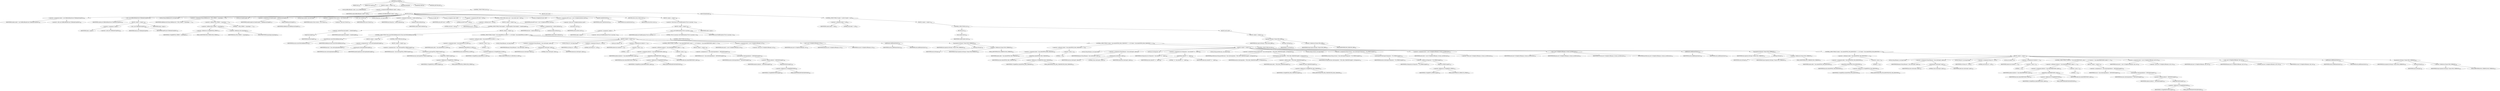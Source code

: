 digraph "parseRDiff" {  
"265" [label = <(METHOD,parseRDiff)<SUB>255</SUB>> ]
"31" [label = <(PARAM,this)<SUB>255</SUB>> ]
"266" [label = <(PARAM,File tmpFile)<SUB>255</SUB>> ]
"267" [label = <(BLOCK,&lt;empty&gt;,&lt;empty&gt;)<SUB>255</SUB>> ]
"25" [label = <(LOCAL,BufferedReader reader: java.io.BufferedReader)> ]
"268" [label = <(&lt;operator&gt;.assignment,BufferedReader reader = null)<SUB>257</SUB>> ]
"269" [label = <(IDENTIFIER,reader,BufferedReader reader = null)<SUB>257</SUB>> ]
"270" [label = <(LITERAL,null,BufferedReader reader = null)<SUB>257</SUB>> ]
"271" [label = <(CONTROL_STRUCTURE,try,try)<SUB>259</SUB>> ]
"272" [label = <(BLOCK,try,try)<SUB>259</SUB>> ]
"273" [label = <(&lt;operator&gt;.assignment,reader = new BufferedReader(new FileReader(tmpFile)))<SUB>260</SUB>> ]
"274" [label = <(IDENTIFIER,reader,reader = new BufferedReader(new FileReader(tmpFile)))<SUB>260</SUB>> ]
"275" [label = <(&lt;operator&gt;.alloc,new BufferedReader(new FileReader(tmpFile)))<SUB>260</SUB>> ]
"276" [label = <(&lt;init&gt;,new BufferedReader(new FileReader(tmpFile)))<SUB>260</SUB>> ]
"24" [label = <(IDENTIFIER,reader,new BufferedReader(new FileReader(tmpFile)))<SUB>260</SUB>> ]
"277" [label = <(BLOCK,&lt;empty&gt;,&lt;empty&gt;)<SUB>260</SUB>> ]
"278" [label = <(&lt;operator&gt;.assignment,&lt;empty&gt;)> ]
"279" [label = <(IDENTIFIER,$obj2,&lt;empty&gt;)> ]
"280" [label = <(&lt;operator&gt;.alloc,new FileReader(tmpFile))<SUB>260</SUB>> ]
"281" [label = <(&lt;init&gt;,new FileReader(tmpFile))<SUB>260</SUB>> ]
"282" [label = <(IDENTIFIER,$obj2,new FileReader(tmpFile))> ]
"283" [label = <(IDENTIFIER,tmpFile,new FileReader(tmpFile))<SUB>260</SUB>> ]
"284" [label = <(IDENTIFIER,$obj2,&lt;empty&gt;)> ]
"285" [label = <(LOCAL,String toBeRemoved: java.lang.String)> ]
"286" [label = <(&lt;operator&gt;.assignment,String toBeRemoved = FILE_STRING + mypackage + &quot;/&quot;)<SUB>276</SUB>> ]
"287" [label = <(IDENTIFIER,toBeRemoved,String toBeRemoved = FILE_STRING + mypackage + &quot;/&quot;)<SUB>276</SUB>> ]
"288" [label = <(&lt;operator&gt;.addition,FILE_STRING + mypackage + &quot;/&quot;)<SUB>276</SUB>> ]
"289" [label = <(&lt;operator&gt;.addition,FILE_STRING + mypackage)<SUB>276</SUB>> ]
"290" [label = <(&lt;operator&gt;.fieldAccess,CvsTagDiff.FILE_STRING)<SUB>276</SUB>> ]
"291" [label = <(IDENTIFIER,CvsTagDiff,FILE_STRING + mypackage)<SUB>276</SUB>> ]
"292" [label = <(FIELD_IDENTIFIER,FILE_STRING,FILE_STRING)<SUB>276</SUB>> ]
"293" [label = <(&lt;operator&gt;.fieldAccess,this.mypackage)<SUB>276</SUB>> ]
"294" [label = <(IDENTIFIER,this,FILE_STRING + mypackage)<SUB>276</SUB>> ]
"295" [label = <(FIELD_IDENTIFIER,mypackage,mypackage)<SUB>276</SUB>> ]
"296" [label = <(LITERAL,&quot;/&quot;,FILE_STRING + mypackage + &quot;/&quot;)<SUB>276</SUB>> ]
"297" [label = <(LOCAL,int headerLength: int)> ]
"298" [label = <(&lt;operator&gt;.assignment,int headerLength = toBeRemoved.length())<SUB>277</SUB>> ]
"299" [label = <(IDENTIFIER,headerLength,int headerLength = toBeRemoved.length())<SUB>277</SUB>> ]
"300" [label = <(length,toBeRemoved.length())<SUB>277</SUB>> ]
"301" [label = <(IDENTIFIER,toBeRemoved,toBeRemoved.length())<SUB>277</SUB>> ]
"27" [label = <(LOCAL,Vector entries: java.util.Vector)> ]
"302" [label = <(&lt;operator&gt;.assignment,Vector entries = new Vector())<SUB>278</SUB>> ]
"303" [label = <(IDENTIFIER,entries,Vector entries = new Vector())<SUB>278</SUB>> ]
"304" [label = <(&lt;operator&gt;.alloc,new Vector())<SUB>278</SUB>> ]
"305" [label = <(&lt;init&gt;,new Vector())<SUB>278</SUB>> ]
"26" [label = <(IDENTIFIER,entries,new Vector())<SUB>278</SUB>> ]
"306" [label = <(LOCAL,String line: java.lang.String)> ]
"307" [label = <(&lt;operator&gt;.assignment,String line = reader.readLine())<SUB>280</SUB>> ]
"308" [label = <(IDENTIFIER,line,String line = reader.readLine())<SUB>280</SUB>> ]
"309" [label = <(readLine,reader.readLine())<SUB>280</SUB>> ]
"310" [label = <(IDENTIFIER,reader,reader.readLine())<SUB>280</SUB>> ]
"311" [label = <(LOCAL,int index: int)> ]
"29" [label = <(LOCAL,CvsTagEntry entry: ANY)> ]
"312" [label = <(&lt;operator&gt;.assignment,ANY entry = null)<SUB>282</SUB>> ]
"313" [label = <(IDENTIFIER,entry,ANY entry = null)<SUB>282</SUB>> ]
"314" [label = <(LITERAL,null,ANY entry = null)<SUB>282</SUB>> ]
"315" [label = <(CONTROL_STRUCTURE,while (null != line),while (null != line))<SUB>284</SUB>> ]
"316" [label = <(&lt;operator&gt;.notEquals,null != line)<SUB>284</SUB>> ]
"317" [label = <(LITERAL,null,null != line)<SUB>284</SUB>> ]
"318" [label = <(IDENTIFIER,line,null != line)<SUB>284</SUB>> ]
"319" [label = <(BLOCK,&lt;empty&gt;,&lt;empty&gt;)<SUB>284</SUB>> ]
"320" [label = <(CONTROL_STRUCTURE,if (line.length() &gt; headerLength),if (line.length() &gt; headerLength))<SUB>285</SUB>> ]
"321" [label = <(&lt;operator&gt;.greaterThan,line.length() &gt; headerLength)<SUB>285</SUB>> ]
"322" [label = <(length,line.length())<SUB>285</SUB>> ]
"323" [label = <(IDENTIFIER,line,line.length())<SUB>285</SUB>> ]
"324" [label = <(IDENTIFIER,headerLength,line.length() &gt; headerLength)<SUB>285</SUB>> ]
"325" [label = <(BLOCK,&lt;empty&gt;,&lt;empty&gt;)<SUB>285</SUB>> ]
"326" [label = <(CONTROL_STRUCTURE,if (line.startsWith(toBeRemoved)),if (line.startsWith(toBeRemoved)))<SUB>286</SUB>> ]
"327" [label = <(startsWith,line.startsWith(toBeRemoved))<SUB>286</SUB>> ]
"328" [label = <(IDENTIFIER,line,line.startsWith(toBeRemoved))<SUB>286</SUB>> ]
"329" [label = <(IDENTIFIER,toBeRemoved,line.startsWith(toBeRemoved))<SUB>286</SUB>> ]
"330" [label = <(BLOCK,&lt;empty&gt;,&lt;empty&gt;)<SUB>286</SUB>> ]
"331" [label = <(&lt;operator&gt;.assignment,line = line.substring(headerLength))<SUB>287</SUB>> ]
"332" [label = <(IDENTIFIER,line,line = line.substring(headerLength))<SUB>287</SUB>> ]
"333" [label = <(substring,line.substring(headerLength))<SUB>287</SUB>> ]
"334" [label = <(IDENTIFIER,line,line.substring(headerLength))<SUB>287</SUB>> ]
"335" [label = <(IDENTIFIER,headerLength,line.substring(headerLength))<SUB>287</SUB>> ]
"336" [label = <(CONTROL_STRUCTURE,else,else)<SUB>288</SUB>> ]
"337" [label = <(BLOCK,&lt;empty&gt;,&lt;empty&gt;)<SUB>288</SUB>> ]
"338" [label = <(&lt;operator&gt;.assignment,line = line.substring(FILE_STRING.length()))<SUB>289</SUB>> ]
"339" [label = <(IDENTIFIER,line,line = line.substring(FILE_STRING.length()))<SUB>289</SUB>> ]
"340" [label = <(substring,line.substring(FILE_STRING.length()))<SUB>289</SUB>> ]
"341" [label = <(IDENTIFIER,line,line.substring(FILE_STRING.length()))<SUB>289</SUB>> ]
"342" [label = <(length,FILE_STRING.length())<SUB>289</SUB>> ]
"343" [label = <(&lt;operator&gt;.fieldAccess,CvsTagDiff.FILE_STRING)<SUB>289</SUB>> ]
"344" [label = <(IDENTIFIER,CvsTagDiff,FILE_STRING.length())<SUB>289</SUB>> ]
"345" [label = <(FIELD_IDENTIFIER,FILE_STRING,FILE_STRING)<SUB>289</SUB>> ]
"346" [label = <(CONTROL_STRUCTURE,if ((index = line.indexOf(FILE_IS_NEW)) != -1),if ((index = line.indexOf(FILE_IS_NEW)) != -1))<SUB>292</SUB>> ]
"347" [label = <(&lt;operator&gt;.notEquals,(index = line.indexOf(FILE_IS_NEW)) != -1)<SUB>292</SUB>> ]
"348" [label = <(&lt;operator&gt;.assignment,index = line.indexOf(FILE_IS_NEW))<SUB>292</SUB>> ]
"349" [label = <(IDENTIFIER,index,index = line.indexOf(FILE_IS_NEW))<SUB>292</SUB>> ]
"350" [label = <(indexOf,line.indexOf(FILE_IS_NEW))<SUB>292</SUB>> ]
"351" [label = <(IDENTIFIER,line,line.indexOf(FILE_IS_NEW))<SUB>292</SUB>> ]
"352" [label = <(&lt;operator&gt;.fieldAccess,CvsTagDiff.FILE_IS_NEW)<SUB>292</SUB>> ]
"353" [label = <(IDENTIFIER,CvsTagDiff,line.indexOf(FILE_IS_NEW))<SUB>292</SUB>> ]
"354" [label = <(FIELD_IDENTIFIER,FILE_IS_NEW,FILE_IS_NEW)<SUB>292</SUB>> ]
"355" [label = <(&lt;operator&gt;.minus,-1)<SUB>292</SUB>> ]
"356" [label = <(LITERAL,1,-1)<SUB>292</SUB>> ]
"357" [label = <(BLOCK,&lt;empty&gt;,&lt;empty&gt;)<SUB>292</SUB>> ]
"358" [label = <(LOCAL,String filename: java.lang.String)> ]
"359" [label = <(&lt;operator&gt;.assignment,String filename = line.substring(0, index))<SUB>295</SUB>> ]
"360" [label = <(IDENTIFIER,filename,String filename = line.substring(0, index))<SUB>295</SUB>> ]
"361" [label = <(substring,line.substring(0, index))<SUB>295</SUB>> ]
"362" [label = <(IDENTIFIER,line,line.substring(0, index))<SUB>295</SUB>> ]
"363" [label = <(LITERAL,0,line.substring(0, index))<SUB>295</SUB>> ]
"364" [label = <(IDENTIFIER,index,line.substring(0, index))<SUB>295</SUB>> ]
"365" [label = <(LOCAL,String rev: java.lang.String)> ]
"366" [label = <(&lt;operator&gt;.assignment,String rev = null)<SUB>296</SUB>> ]
"367" [label = <(IDENTIFIER,rev,String rev = null)<SUB>296</SUB>> ]
"368" [label = <(LITERAL,null,String rev = null)<SUB>296</SUB>> ]
"369" [label = <(LOCAL,int indexrev: int)> ]
"370" [label = <(&lt;operator&gt;.assignment,int indexrev = -1)<SUB>297</SUB>> ]
"371" [label = <(IDENTIFIER,indexrev,int indexrev = -1)<SUB>297</SUB>> ]
"372" [label = <(&lt;operator&gt;.minus,-1)<SUB>297</SUB>> ]
"373" [label = <(LITERAL,1,-1)<SUB>297</SUB>> ]
"374" [label = <(CONTROL_STRUCTURE,if ((indexrev = line.indexOf(REVISION, index)) != -1),if ((indexrev = line.indexOf(REVISION, index)) != -1))<SUB>298</SUB>> ]
"375" [label = <(&lt;operator&gt;.notEquals,(indexrev = line.indexOf(REVISION, index)) != -1)<SUB>298</SUB>> ]
"376" [label = <(&lt;operator&gt;.assignment,indexrev = line.indexOf(REVISION, index))<SUB>298</SUB>> ]
"377" [label = <(IDENTIFIER,indexrev,indexrev = line.indexOf(REVISION, index))<SUB>298</SUB>> ]
"378" [label = <(indexOf,line.indexOf(REVISION, index))<SUB>298</SUB>> ]
"379" [label = <(IDENTIFIER,line,line.indexOf(REVISION, index))<SUB>298</SUB>> ]
"380" [label = <(&lt;operator&gt;.fieldAccess,CvsTagDiff.REVISION)<SUB>298</SUB>> ]
"381" [label = <(IDENTIFIER,CvsTagDiff,line.indexOf(REVISION, index))<SUB>298</SUB>> ]
"382" [label = <(FIELD_IDENTIFIER,REVISION,REVISION)<SUB>298</SUB>> ]
"383" [label = <(IDENTIFIER,index,line.indexOf(REVISION, index))<SUB>298</SUB>> ]
"384" [label = <(&lt;operator&gt;.minus,-1)<SUB>298</SUB>> ]
"385" [label = <(LITERAL,1,-1)<SUB>298</SUB>> ]
"386" [label = <(BLOCK,&lt;empty&gt;,&lt;empty&gt;)<SUB>298</SUB>> ]
"387" [label = <(&lt;operator&gt;.assignment,rev = line.substring(indexrev + REVISION.length()))<SUB>299</SUB>> ]
"388" [label = <(IDENTIFIER,rev,rev = line.substring(indexrev + REVISION.length()))<SUB>299</SUB>> ]
"389" [label = <(substring,line.substring(indexrev + REVISION.length()))<SUB>299</SUB>> ]
"390" [label = <(IDENTIFIER,line,line.substring(indexrev + REVISION.length()))<SUB>299</SUB>> ]
"391" [label = <(&lt;operator&gt;.addition,indexrev + REVISION.length())<SUB>299</SUB>> ]
"392" [label = <(IDENTIFIER,indexrev,indexrev + REVISION.length())<SUB>299</SUB>> ]
"393" [label = <(length,REVISION.length())<SUB>299</SUB>> ]
"394" [label = <(&lt;operator&gt;.fieldAccess,CvsTagDiff.REVISION)<SUB>299</SUB>> ]
"395" [label = <(IDENTIFIER,CvsTagDiff,REVISION.length())<SUB>299</SUB>> ]
"396" [label = <(FIELD_IDENTIFIER,REVISION,REVISION)<SUB>299</SUB>> ]
"397" [label = <(&lt;operator&gt;.assignment,entry = new CvsTagEntry(filename, rev))<SUB>301</SUB>> ]
"398" [label = <(IDENTIFIER,entry,entry = new CvsTagEntry(filename, rev))<SUB>301</SUB>> ]
"399" [label = <(&lt;operator&gt;.alloc,new CvsTagEntry(filename, rev))<SUB>301</SUB>> ]
"400" [label = <(&lt;init&gt;,new CvsTagEntry(filename, rev))<SUB>301</SUB>> ]
"28" [label = <(IDENTIFIER,entry,new CvsTagEntry(filename, rev))<SUB>301</SUB>> ]
"401" [label = <(IDENTIFIER,filename,new CvsTagEntry(filename, rev))<SUB>301</SUB>> ]
"402" [label = <(IDENTIFIER,rev,new CvsTagEntry(filename, rev))<SUB>301</SUB>> ]
"403" [label = <(addElement,addElement(entry))<SUB>302</SUB>> ]
"404" [label = <(IDENTIFIER,entries,addElement(entry))<SUB>302</SUB>> ]
"405" [label = <(IDENTIFIER,entry,addElement(entry))<SUB>302</SUB>> ]
"406" [label = <(log,log(entry.toString(), Project.MSG_VERBOSE))<SUB>303</SUB>> ]
"30" [label = <(IDENTIFIER,this,log(entry.toString(), Project.MSG_VERBOSE))<SUB>303</SUB>> ]
"407" [label = <(toString,toString())<SUB>303</SUB>> ]
"408" [label = <(IDENTIFIER,entry,toString())<SUB>303</SUB>> ]
"409" [label = <(&lt;operator&gt;.fieldAccess,Project.MSG_VERBOSE)<SUB>303</SUB>> ]
"410" [label = <(IDENTIFIER,Project,log(entry.toString(), Project.MSG_VERBOSE))<SUB>303</SUB>> ]
"411" [label = <(FIELD_IDENTIFIER,MSG_VERBOSE,MSG_VERBOSE)<SUB>303</SUB>> ]
"412" [label = <(CONTROL_STRUCTURE,else,else)<SUB>304</SUB>> ]
"413" [label = <(CONTROL_STRUCTURE,if ((index = line.indexOf(FILE_HAS_CHANGED)) != -1),if ((index = line.indexOf(FILE_HAS_CHANGED)) != -1))<SUB>304</SUB>> ]
"414" [label = <(&lt;operator&gt;.notEquals,(index = line.indexOf(FILE_HAS_CHANGED)) != -1)<SUB>304</SUB>> ]
"415" [label = <(&lt;operator&gt;.assignment,index = line.indexOf(FILE_HAS_CHANGED))<SUB>304</SUB>> ]
"416" [label = <(IDENTIFIER,index,index = line.indexOf(FILE_HAS_CHANGED))<SUB>304</SUB>> ]
"417" [label = <(indexOf,line.indexOf(FILE_HAS_CHANGED))<SUB>304</SUB>> ]
"418" [label = <(IDENTIFIER,line,line.indexOf(FILE_HAS_CHANGED))<SUB>304</SUB>> ]
"419" [label = <(&lt;operator&gt;.fieldAccess,CvsTagDiff.FILE_HAS_CHANGED)<SUB>304</SUB>> ]
"420" [label = <(IDENTIFIER,CvsTagDiff,line.indexOf(FILE_HAS_CHANGED))<SUB>304</SUB>> ]
"421" [label = <(FIELD_IDENTIFIER,FILE_HAS_CHANGED,FILE_HAS_CHANGED)<SUB>304</SUB>> ]
"422" [label = <(&lt;operator&gt;.minus,-1)<SUB>304</SUB>> ]
"423" [label = <(LITERAL,1,-1)<SUB>304</SUB>> ]
"424" [label = <(BLOCK,&lt;empty&gt;,&lt;empty&gt;)<SUB>304</SUB>> ]
"425" [label = <(LOCAL,String filename: java.lang.String)> ]
"426" [label = <(&lt;operator&gt;.assignment,String filename = line.substring(0, index))<SUB>307</SUB>> ]
"427" [label = <(IDENTIFIER,filename,String filename = line.substring(0, index))<SUB>307</SUB>> ]
"428" [label = <(substring,line.substring(0, index))<SUB>307</SUB>> ]
"429" [label = <(IDENTIFIER,line,line.substring(0, index))<SUB>307</SUB>> ]
"430" [label = <(LITERAL,0,line.substring(0, index))<SUB>307</SUB>> ]
"431" [label = <(IDENTIFIER,index,line.substring(0, index))<SUB>307</SUB>> ]
"432" [label = <(LOCAL,int revSeparator: int)> ]
"433" [label = <(&lt;operator&gt;.assignment,int revSeparator = line.indexOf(&quot; to &quot;, index))<SUB>308</SUB>> ]
"434" [label = <(IDENTIFIER,revSeparator,int revSeparator = line.indexOf(&quot; to &quot;, index))<SUB>308</SUB>> ]
"435" [label = <(indexOf,line.indexOf(&quot; to &quot;, index))<SUB>308</SUB>> ]
"436" [label = <(IDENTIFIER,line,line.indexOf(&quot; to &quot;, index))<SUB>308</SUB>> ]
"437" [label = <(LITERAL,&quot; to &quot;,line.indexOf(&quot; to &quot;, index))<SUB>308</SUB>> ]
"438" [label = <(IDENTIFIER,index,line.indexOf(&quot; to &quot;, index))<SUB>308</SUB>> ]
"439" [label = <(LOCAL,String prevRevision: java.lang.String)> ]
"440" [label = <(&lt;operator&gt;.assignment,String prevRevision = line.substring(index + FILE_HAS_CHANGED.length(), revSeparator))<SUB>309</SUB>> ]
"441" [label = <(IDENTIFIER,prevRevision,String prevRevision = line.substring(index + FILE_HAS_CHANGED.length(), revSeparator))<SUB>309</SUB>> ]
"442" [label = <(substring,line.substring(index + FILE_HAS_CHANGED.length(), revSeparator))<SUB>310</SUB>> ]
"443" [label = <(IDENTIFIER,line,line.substring(index + FILE_HAS_CHANGED.length(), revSeparator))<SUB>310</SUB>> ]
"444" [label = <(&lt;operator&gt;.addition,index + FILE_HAS_CHANGED.length())<SUB>310</SUB>> ]
"445" [label = <(IDENTIFIER,index,index + FILE_HAS_CHANGED.length())<SUB>310</SUB>> ]
"446" [label = <(length,FILE_HAS_CHANGED.length())<SUB>310</SUB>> ]
"447" [label = <(&lt;operator&gt;.fieldAccess,CvsTagDiff.FILE_HAS_CHANGED)<SUB>310</SUB>> ]
"448" [label = <(IDENTIFIER,CvsTagDiff,FILE_HAS_CHANGED.length())<SUB>310</SUB>> ]
"449" [label = <(FIELD_IDENTIFIER,FILE_HAS_CHANGED,FILE_HAS_CHANGED)<SUB>310</SUB>> ]
"450" [label = <(IDENTIFIER,revSeparator,line.substring(index + FILE_HAS_CHANGED.length(), revSeparator))<SUB>311</SUB>> ]
"451" [label = <(LOCAL,String revision: java.lang.String)> ]
"452" [label = <(&lt;operator&gt;.assignment,String revision = line.substring(revSeparator + TO_STRING.length()))<SUB>312</SUB>> ]
"453" [label = <(IDENTIFIER,revision,String revision = line.substring(revSeparator + TO_STRING.length()))<SUB>312</SUB>> ]
"454" [label = <(substring,line.substring(revSeparator + TO_STRING.length()))<SUB>312</SUB>> ]
"455" [label = <(IDENTIFIER,line,line.substring(revSeparator + TO_STRING.length()))<SUB>312</SUB>> ]
"456" [label = <(&lt;operator&gt;.addition,revSeparator + TO_STRING.length())<SUB>312</SUB>> ]
"457" [label = <(IDENTIFIER,revSeparator,revSeparator + TO_STRING.length())<SUB>312</SUB>> ]
"458" [label = <(length,TO_STRING.length())<SUB>312</SUB>> ]
"459" [label = <(&lt;operator&gt;.fieldAccess,CvsTagDiff.TO_STRING)<SUB>312</SUB>> ]
"460" [label = <(IDENTIFIER,CvsTagDiff,TO_STRING.length())<SUB>312</SUB>> ]
"461" [label = <(FIELD_IDENTIFIER,TO_STRING,TO_STRING)<SUB>312</SUB>> ]
"462" [label = <(&lt;operator&gt;.assignment,entry = new CvsTagEntry(filename, revision, prevRevision))<SUB>313</SUB>> ]
"463" [label = <(IDENTIFIER,entry,entry = new CvsTagEntry(filename, revision, prevRevision))<SUB>313</SUB>> ]
"464" [label = <(&lt;operator&gt;.alloc,new CvsTagEntry(filename, revision, prevRevision))<SUB>313</SUB>> ]
"465" [label = <(&lt;init&gt;,new CvsTagEntry(filename, revision, prevRevision))<SUB>313</SUB>> ]
"32" [label = <(IDENTIFIER,entry,new CvsTagEntry(filename, revision, prevRevision))<SUB>313</SUB>> ]
"466" [label = <(IDENTIFIER,filename,new CvsTagEntry(filename, revision, prevRevision))<SUB>313</SUB>> ]
"467" [label = <(IDENTIFIER,revision,new CvsTagEntry(filename, revision, prevRevision))<SUB>314</SUB>> ]
"468" [label = <(IDENTIFIER,prevRevision,new CvsTagEntry(filename, revision, prevRevision))<SUB>315</SUB>> ]
"469" [label = <(addElement,addElement(entry))<SUB>316</SUB>> ]
"470" [label = <(IDENTIFIER,entries,addElement(entry))<SUB>316</SUB>> ]
"471" [label = <(IDENTIFIER,entry,addElement(entry))<SUB>316</SUB>> ]
"472" [label = <(log,log(entry.toString(), Project.MSG_VERBOSE))<SUB>317</SUB>> ]
"33" [label = <(IDENTIFIER,this,log(entry.toString(), Project.MSG_VERBOSE))<SUB>317</SUB>> ]
"473" [label = <(toString,toString())<SUB>317</SUB>> ]
"474" [label = <(IDENTIFIER,entry,toString())<SUB>317</SUB>> ]
"475" [label = <(&lt;operator&gt;.fieldAccess,Project.MSG_VERBOSE)<SUB>317</SUB>> ]
"476" [label = <(IDENTIFIER,Project,log(entry.toString(), Project.MSG_VERBOSE))<SUB>317</SUB>> ]
"477" [label = <(FIELD_IDENTIFIER,MSG_VERBOSE,MSG_VERBOSE)<SUB>317</SUB>> ]
"478" [label = <(CONTROL_STRUCTURE,else,else)<SUB>318</SUB>> ]
"479" [label = <(CONTROL_STRUCTURE,if ((index = line.indexOf(FILE_WAS_REMOVED)) != -1),if ((index = line.indexOf(FILE_WAS_REMOVED)) != -1))<SUB>318</SUB>> ]
"480" [label = <(&lt;operator&gt;.notEquals,(index = line.indexOf(FILE_WAS_REMOVED)) != -1)<SUB>318</SUB>> ]
"481" [label = <(&lt;operator&gt;.assignment,index = line.indexOf(FILE_WAS_REMOVED))<SUB>318</SUB>> ]
"482" [label = <(IDENTIFIER,index,index = line.indexOf(FILE_WAS_REMOVED))<SUB>318</SUB>> ]
"483" [label = <(indexOf,line.indexOf(FILE_WAS_REMOVED))<SUB>318</SUB>> ]
"484" [label = <(IDENTIFIER,line,line.indexOf(FILE_WAS_REMOVED))<SUB>318</SUB>> ]
"485" [label = <(&lt;operator&gt;.fieldAccess,CvsTagDiff.FILE_WAS_REMOVED)<SUB>318</SUB>> ]
"486" [label = <(IDENTIFIER,CvsTagDiff,line.indexOf(FILE_WAS_REMOVED))<SUB>318</SUB>> ]
"487" [label = <(FIELD_IDENTIFIER,FILE_WAS_REMOVED,FILE_WAS_REMOVED)<SUB>318</SUB>> ]
"488" [label = <(&lt;operator&gt;.minus,-1)<SUB>318</SUB>> ]
"489" [label = <(LITERAL,1,-1)<SUB>318</SUB>> ]
"490" [label = <(BLOCK,&lt;empty&gt;,&lt;empty&gt;)<SUB>318</SUB>> ]
"491" [label = <(LOCAL,String filename: java.lang.String)> ]
"492" [label = <(&lt;operator&gt;.assignment,String filename = line.substring(0, index))<SUB>320</SUB>> ]
"493" [label = <(IDENTIFIER,filename,String filename = line.substring(0, index))<SUB>320</SUB>> ]
"494" [label = <(substring,line.substring(0, index))<SUB>320</SUB>> ]
"495" [label = <(IDENTIFIER,line,line.substring(0, index))<SUB>320</SUB>> ]
"496" [label = <(LITERAL,0,line.substring(0, index))<SUB>320</SUB>> ]
"497" [label = <(IDENTIFIER,index,line.substring(0, index))<SUB>320</SUB>> ]
"498" [label = <(LOCAL,String rev: java.lang.String)> ]
"499" [label = <(&lt;operator&gt;.assignment,String rev = null)<SUB>321</SUB>> ]
"500" [label = <(IDENTIFIER,rev,String rev = null)<SUB>321</SUB>> ]
"501" [label = <(LITERAL,null,String rev = null)<SUB>321</SUB>> ]
"502" [label = <(LOCAL,int indexrev: int)> ]
"503" [label = <(&lt;operator&gt;.assignment,int indexrev = -1)<SUB>322</SUB>> ]
"504" [label = <(IDENTIFIER,indexrev,int indexrev = -1)<SUB>322</SUB>> ]
"505" [label = <(&lt;operator&gt;.minus,-1)<SUB>322</SUB>> ]
"506" [label = <(LITERAL,1,-1)<SUB>322</SUB>> ]
"507" [label = <(CONTROL_STRUCTURE,if ((indexrev = line.indexOf(REVISION, index)) != -1),if ((indexrev = line.indexOf(REVISION, index)) != -1))<SUB>323</SUB>> ]
"508" [label = <(&lt;operator&gt;.notEquals,(indexrev = line.indexOf(REVISION, index)) != -1)<SUB>323</SUB>> ]
"509" [label = <(&lt;operator&gt;.assignment,indexrev = line.indexOf(REVISION, index))<SUB>323</SUB>> ]
"510" [label = <(IDENTIFIER,indexrev,indexrev = line.indexOf(REVISION, index))<SUB>323</SUB>> ]
"511" [label = <(indexOf,line.indexOf(REVISION, index))<SUB>323</SUB>> ]
"512" [label = <(IDENTIFIER,line,line.indexOf(REVISION, index))<SUB>323</SUB>> ]
"513" [label = <(&lt;operator&gt;.fieldAccess,CvsTagDiff.REVISION)<SUB>323</SUB>> ]
"514" [label = <(IDENTIFIER,CvsTagDiff,line.indexOf(REVISION, index))<SUB>323</SUB>> ]
"515" [label = <(FIELD_IDENTIFIER,REVISION,REVISION)<SUB>323</SUB>> ]
"516" [label = <(IDENTIFIER,index,line.indexOf(REVISION, index))<SUB>323</SUB>> ]
"517" [label = <(&lt;operator&gt;.minus,-1)<SUB>323</SUB>> ]
"518" [label = <(LITERAL,1,-1)<SUB>323</SUB>> ]
"519" [label = <(BLOCK,&lt;empty&gt;,&lt;empty&gt;)<SUB>323</SUB>> ]
"520" [label = <(&lt;operator&gt;.assignment,rev = line.substring(indexrev + REVISION.length()))<SUB>324</SUB>> ]
"521" [label = <(IDENTIFIER,rev,rev = line.substring(indexrev + REVISION.length()))<SUB>324</SUB>> ]
"522" [label = <(substring,line.substring(indexrev + REVISION.length()))<SUB>324</SUB>> ]
"523" [label = <(IDENTIFIER,line,line.substring(indexrev + REVISION.length()))<SUB>324</SUB>> ]
"524" [label = <(&lt;operator&gt;.addition,indexrev + REVISION.length())<SUB>324</SUB>> ]
"525" [label = <(IDENTIFIER,indexrev,indexrev + REVISION.length())<SUB>324</SUB>> ]
"526" [label = <(length,REVISION.length())<SUB>324</SUB>> ]
"527" [label = <(&lt;operator&gt;.fieldAccess,CvsTagDiff.REVISION)<SUB>324</SUB>> ]
"528" [label = <(IDENTIFIER,CvsTagDiff,REVISION.length())<SUB>324</SUB>> ]
"529" [label = <(FIELD_IDENTIFIER,REVISION,REVISION)<SUB>324</SUB>> ]
"530" [label = <(&lt;operator&gt;.assignment,entry = new CvsTagEntry(filename, null, rev))<SUB>326</SUB>> ]
"531" [label = <(IDENTIFIER,entry,entry = new CvsTagEntry(filename, null, rev))<SUB>326</SUB>> ]
"532" [label = <(&lt;operator&gt;.alloc,new CvsTagEntry(filename, null, rev))<SUB>326</SUB>> ]
"533" [label = <(&lt;init&gt;,new CvsTagEntry(filename, null, rev))<SUB>326</SUB>> ]
"34" [label = <(IDENTIFIER,entry,new CvsTagEntry(filename, null, rev))<SUB>326</SUB>> ]
"534" [label = <(IDENTIFIER,filename,new CvsTagEntry(filename, null, rev))<SUB>326</SUB>> ]
"535" [label = <(LITERAL,null,new CvsTagEntry(filename, null, rev))<SUB>326</SUB>> ]
"536" [label = <(IDENTIFIER,rev,new CvsTagEntry(filename, null, rev))<SUB>326</SUB>> ]
"537" [label = <(addElement,addElement(entry))<SUB>327</SUB>> ]
"538" [label = <(IDENTIFIER,entries,addElement(entry))<SUB>327</SUB>> ]
"539" [label = <(IDENTIFIER,entry,addElement(entry))<SUB>327</SUB>> ]
"540" [label = <(log,log(entry.toString(), Project.MSG_VERBOSE))<SUB>328</SUB>> ]
"35" [label = <(IDENTIFIER,this,log(entry.toString(), Project.MSG_VERBOSE))<SUB>328</SUB>> ]
"541" [label = <(toString,toString())<SUB>328</SUB>> ]
"542" [label = <(IDENTIFIER,entry,toString())<SUB>328</SUB>> ]
"543" [label = <(&lt;operator&gt;.fieldAccess,Project.MSG_VERBOSE)<SUB>328</SUB>> ]
"544" [label = <(IDENTIFIER,Project,log(entry.toString(), Project.MSG_VERBOSE))<SUB>328</SUB>> ]
"545" [label = <(FIELD_IDENTIFIER,MSG_VERBOSE,MSG_VERBOSE)<SUB>328</SUB>> ]
"546" [label = <(&lt;operator&gt;.assignment,line = reader.readLine())<SUB>331</SUB>> ]
"547" [label = <(IDENTIFIER,line,line = reader.readLine())<SUB>331</SUB>> ]
"548" [label = <(readLine,reader.readLine())<SUB>331</SUB>> ]
"549" [label = <(IDENTIFIER,reader,reader.readLine())<SUB>331</SUB>> ]
"550" [label = <(LOCAL,CvsTagEntry[] array: ANY)> ]
"551" [label = <(&lt;operator&gt;.assignment,ANY array = new CvsTagEntry[entries.size()])<SUB>334</SUB>> ]
"552" [label = <(IDENTIFIER,array,ANY array = new CvsTagEntry[entries.size()])<SUB>334</SUB>> ]
"553" [label = <(&lt;operator&gt;.alloc,new CvsTagEntry[entries.size()])> ]
"554" [label = <(size,entries.size())<SUB>334</SUB>> ]
"555" [label = <(IDENTIFIER,entries,entries.size())<SUB>334</SUB>> ]
"556" [label = <(copyInto,copyInto(array))<SUB>335</SUB>> ]
"557" [label = <(IDENTIFIER,entries,copyInto(array))<SUB>335</SUB>> ]
"558" [label = <(IDENTIFIER,array,copyInto(array))<SUB>335</SUB>> ]
"559" [label = <(RETURN,return array;,return array;)<SUB>337</SUB>> ]
"560" [label = <(IDENTIFIER,array,return array;)<SUB>337</SUB>> ]
"561" [label = <(BLOCK,catch,catch)> ]
"562" [label = <(BLOCK,&lt;empty&gt;,&lt;empty&gt;)<SUB>338</SUB>> ]
"563" [label = <(&lt;operator&gt;.throw,throw new BuildException(&quot;Error in parsing&quot;, e);)<SUB>339</SUB>> ]
"564" [label = <(BLOCK,&lt;empty&gt;,&lt;empty&gt;)<SUB>339</SUB>> ]
"565" [label = <(&lt;operator&gt;.assignment,&lt;empty&gt;)> ]
"566" [label = <(IDENTIFIER,$obj8,&lt;empty&gt;)> ]
"567" [label = <(&lt;operator&gt;.alloc,new BuildException(&quot;Error in parsing&quot;, e))<SUB>339</SUB>> ]
"568" [label = <(&lt;init&gt;,new BuildException(&quot;Error in parsing&quot;, e))<SUB>339</SUB>> ]
"569" [label = <(IDENTIFIER,$obj8,new BuildException(&quot;Error in parsing&quot;, e))> ]
"570" [label = <(LITERAL,&quot;Error in parsing&quot;,new BuildException(&quot;Error in parsing&quot;, e))<SUB>339</SUB>> ]
"571" [label = <(IDENTIFIER,e,new BuildException(&quot;Error in parsing&quot;, e))<SUB>339</SUB>> ]
"572" [label = <(IDENTIFIER,$obj8,&lt;empty&gt;)> ]
"573" [label = <(BLOCK,finally,finally)<SUB>340</SUB>> ]
"574" [label = <(CONTROL_STRUCTURE,if (reader != null),if (reader != null))<SUB>341</SUB>> ]
"575" [label = <(&lt;operator&gt;.notEquals,reader != null)<SUB>341</SUB>> ]
"576" [label = <(IDENTIFIER,reader,reader != null)<SUB>341</SUB>> ]
"577" [label = <(LITERAL,null,reader != null)<SUB>341</SUB>> ]
"578" [label = <(BLOCK,&lt;empty&gt;,&lt;empty&gt;)<SUB>341</SUB>> ]
"579" [label = <(CONTROL_STRUCTURE,try,try)<SUB>342</SUB>> ]
"580" [label = <(BLOCK,try,try)<SUB>342</SUB>> ]
"581" [label = <(close,reader.close())<SUB>343</SUB>> ]
"582" [label = <(IDENTIFIER,reader,reader.close())<SUB>343</SUB>> ]
"583" [label = <(BLOCK,catch,catch)> ]
"584" [label = <(BLOCK,&lt;empty&gt;,&lt;empty&gt;)<SUB>344</SUB>> ]
"585" [label = <(log,log(e.toString(), Project.MSG_ERR))<SUB>345</SUB>> ]
"36" [label = <(IDENTIFIER,this,log(e.toString(), Project.MSG_ERR))<SUB>345</SUB>> ]
"586" [label = <(toString,e.toString())<SUB>345</SUB>> ]
"587" [label = <(IDENTIFIER,e,e.toString())<SUB>345</SUB>> ]
"588" [label = <(&lt;operator&gt;.fieldAccess,Project.MSG_ERR)<SUB>345</SUB>> ]
"589" [label = <(IDENTIFIER,Project,log(e.toString(), Project.MSG_ERR))<SUB>345</SUB>> ]
"590" [label = <(FIELD_IDENTIFIER,MSG_ERR,MSG_ERR)<SUB>345</SUB>> ]
"591" [label = <(MODIFIER,PRIVATE)> ]
"592" [label = <(MODIFIER,VIRTUAL)> ]
"593" [label = <(METHOD_RETURN,ANY)<SUB>255</SUB>> ]
  "265" -> "31" 
  "265" -> "266" 
  "265" -> "267" 
  "265" -> "591" 
  "265" -> "592" 
  "265" -> "593" 
  "267" -> "25" 
  "267" -> "268" 
  "267" -> "271" 
  "268" -> "269" 
  "268" -> "270" 
  "271" -> "272" 
  "271" -> "561" 
  "271" -> "573" 
  "272" -> "273" 
  "272" -> "276" 
  "272" -> "285" 
  "272" -> "286" 
  "272" -> "297" 
  "272" -> "298" 
  "272" -> "27" 
  "272" -> "302" 
  "272" -> "305" 
  "272" -> "306" 
  "272" -> "307" 
  "272" -> "311" 
  "272" -> "29" 
  "272" -> "312" 
  "272" -> "315" 
  "272" -> "550" 
  "272" -> "551" 
  "272" -> "556" 
  "272" -> "559" 
  "273" -> "274" 
  "273" -> "275" 
  "276" -> "24" 
  "276" -> "277" 
  "277" -> "278" 
  "277" -> "281" 
  "277" -> "284" 
  "278" -> "279" 
  "278" -> "280" 
  "281" -> "282" 
  "281" -> "283" 
  "286" -> "287" 
  "286" -> "288" 
  "288" -> "289" 
  "288" -> "296" 
  "289" -> "290" 
  "289" -> "293" 
  "290" -> "291" 
  "290" -> "292" 
  "293" -> "294" 
  "293" -> "295" 
  "298" -> "299" 
  "298" -> "300" 
  "300" -> "301" 
  "302" -> "303" 
  "302" -> "304" 
  "305" -> "26" 
  "307" -> "308" 
  "307" -> "309" 
  "309" -> "310" 
  "312" -> "313" 
  "312" -> "314" 
  "315" -> "316" 
  "315" -> "319" 
  "316" -> "317" 
  "316" -> "318" 
  "319" -> "320" 
  "319" -> "546" 
  "320" -> "321" 
  "320" -> "325" 
  "321" -> "322" 
  "321" -> "324" 
  "322" -> "323" 
  "325" -> "326" 
  "325" -> "346" 
  "326" -> "327" 
  "326" -> "330" 
  "326" -> "336" 
  "327" -> "328" 
  "327" -> "329" 
  "330" -> "331" 
  "331" -> "332" 
  "331" -> "333" 
  "333" -> "334" 
  "333" -> "335" 
  "336" -> "337" 
  "337" -> "338" 
  "338" -> "339" 
  "338" -> "340" 
  "340" -> "341" 
  "340" -> "342" 
  "342" -> "343" 
  "343" -> "344" 
  "343" -> "345" 
  "346" -> "347" 
  "346" -> "357" 
  "346" -> "412" 
  "347" -> "348" 
  "347" -> "355" 
  "348" -> "349" 
  "348" -> "350" 
  "350" -> "351" 
  "350" -> "352" 
  "352" -> "353" 
  "352" -> "354" 
  "355" -> "356" 
  "357" -> "358" 
  "357" -> "359" 
  "357" -> "365" 
  "357" -> "366" 
  "357" -> "369" 
  "357" -> "370" 
  "357" -> "374" 
  "357" -> "397" 
  "357" -> "400" 
  "357" -> "403" 
  "357" -> "406" 
  "359" -> "360" 
  "359" -> "361" 
  "361" -> "362" 
  "361" -> "363" 
  "361" -> "364" 
  "366" -> "367" 
  "366" -> "368" 
  "370" -> "371" 
  "370" -> "372" 
  "372" -> "373" 
  "374" -> "375" 
  "374" -> "386" 
  "375" -> "376" 
  "375" -> "384" 
  "376" -> "377" 
  "376" -> "378" 
  "378" -> "379" 
  "378" -> "380" 
  "378" -> "383" 
  "380" -> "381" 
  "380" -> "382" 
  "384" -> "385" 
  "386" -> "387" 
  "387" -> "388" 
  "387" -> "389" 
  "389" -> "390" 
  "389" -> "391" 
  "391" -> "392" 
  "391" -> "393" 
  "393" -> "394" 
  "394" -> "395" 
  "394" -> "396" 
  "397" -> "398" 
  "397" -> "399" 
  "400" -> "28" 
  "400" -> "401" 
  "400" -> "402" 
  "403" -> "404" 
  "403" -> "405" 
  "406" -> "30" 
  "406" -> "407" 
  "406" -> "409" 
  "407" -> "408" 
  "409" -> "410" 
  "409" -> "411" 
  "412" -> "413" 
  "413" -> "414" 
  "413" -> "424" 
  "413" -> "478" 
  "414" -> "415" 
  "414" -> "422" 
  "415" -> "416" 
  "415" -> "417" 
  "417" -> "418" 
  "417" -> "419" 
  "419" -> "420" 
  "419" -> "421" 
  "422" -> "423" 
  "424" -> "425" 
  "424" -> "426" 
  "424" -> "432" 
  "424" -> "433" 
  "424" -> "439" 
  "424" -> "440" 
  "424" -> "451" 
  "424" -> "452" 
  "424" -> "462" 
  "424" -> "465" 
  "424" -> "469" 
  "424" -> "472" 
  "426" -> "427" 
  "426" -> "428" 
  "428" -> "429" 
  "428" -> "430" 
  "428" -> "431" 
  "433" -> "434" 
  "433" -> "435" 
  "435" -> "436" 
  "435" -> "437" 
  "435" -> "438" 
  "440" -> "441" 
  "440" -> "442" 
  "442" -> "443" 
  "442" -> "444" 
  "442" -> "450" 
  "444" -> "445" 
  "444" -> "446" 
  "446" -> "447" 
  "447" -> "448" 
  "447" -> "449" 
  "452" -> "453" 
  "452" -> "454" 
  "454" -> "455" 
  "454" -> "456" 
  "456" -> "457" 
  "456" -> "458" 
  "458" -> "459" 
  "459" -> "460" 
  "459" -> "461" 
  "462" -> "463" 
  "462" -> "464" 
  "465" -> "32" 
  "465" -> "466" 
  "465" -> "467" 
  "465" -> "468" 
  "469" -> "470" 
  "469" -> "471" 
  "472" -> "33" 
  "472" -> "473" 
  "472" -> "475" 
  "473" -> "474" 
  "475" -> "476" 
  "475" -> "477" 
  "478" -> "479" 
  "479" -> "480" 
  "479" -> "490" 
  "480" -> "481" 
  "480" -> "488" 
  "481" -> "482" 
  "481" -> "483" 
  "483" -> "484" 
  "483" -> "485" 
  "485" -> "486" 
  "485" -> "487" 
  "488" -> "489" 
  "490" -> "491" 
  "490" -> "492" 
  "490" -> "498" 
  "490" -> "499" 
  "490" -> "502" 
  "490" -> "503" 
  "490" -> "507" 
  "490" -> "530" 
  "490" -> "533" 
  "490" -> "537" 
  "490" -> "540" 
  "492" -> "493" 
  "492" -> "494" 
  "494" -> "495" 
  "494" -> "496" 
  "494" -> "497" 
  "499" -> "500" 
  "499" -> "501" 
  "503" -> "504" 
  "503" -> "505" 
  "505" -> "506" 
  "507" -> "508" 
  "507" -> "519" 
  "508" -> "509" 
  "508" -> "517" 
  "509" -> "510" 
  "509" -> "511" 
  "511" -> "512" 
  "511" -> "513" 
  "511" -> "516" 
  "513" -> "514" 
  "513" -> "515" 
  "517" -> "518" 
  "519" -> "520" 
  "520" -> "521" 
  "520" -> "522" 
  "522" -> "523" 
  "522" -> "524" 
  "524" -> "525" 
  "524" -> "526" 
  "526" -> "527" 
  "527" -> "528" 
  "527" -> "529" 
  "530" -> "531" 
  "530" -> "532" 
  "533" -> "34" 
  "533" -> "534" 
  "533" -> "535" 
  "533" -> "536" 
  "537" -> "538" 
  "537" -> "539" 
  "540" -> "35" 
  "540" -> "541" 
  "540" -> "543" 
  "541" -> "542" 
  "543" -> "544" 
  "543" -> "545" 
  "546" -> "547" 
  "546" -> "548" 
  "548" -> "549" 
  "551" -> "552" 
  "551" -> "553" 
  "553" -> "554" 
  "554" -> "555" 
  "556" -> "557" 
  "556" -> "558" 
  "559" -> "560" 
  "561" -> "562" 
  "562" -> "563" 
  "563" -> "564" 
  "564" -> "565" 
  "564" -> "568" 
  "564" -> "572" 
  "565" -> "566" 
  "565" -> "567" 
  "568" -> "569" 
  "568" -> "570" 
  "568" -> "571" 
  "573" -> "574" 
  "574" -> "575" 
  "574" -> "578" 
  "575" -> "576" 
  "575" -> "577" 
  "578" -> "579" 
  "579" -> "580" 
  "579" -> "583" 
  "580" -> "581" 
  "581" -> "582" 
  "583" -> "584" 
  "584" -> "585" 
  "585" -> "36" 
  "585" -> "586" 
  "585" -> "588" 
  "586" -> "587" 
  "588" -> "589" 
  "588" -> "590" 
}
